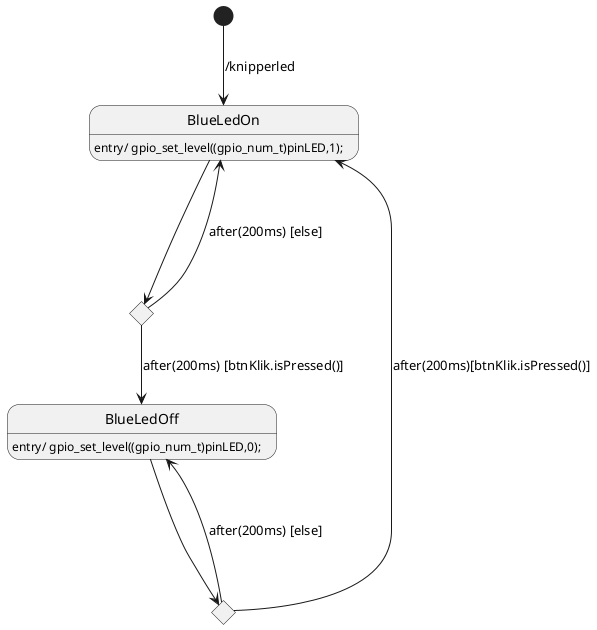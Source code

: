 ```plantuml
@startuml


[*] --> BlueLedOn : /knipperled


BlueLedOn : entry/ gpio_set_level((gpio_num_t)pinLED,1);
BlueLedOff : entry/ gpio_set_level((gpio_num_t)pinLED,0);

state c1 <<choice>>
state c2 <<choice>>

BlueLedOn --> c1 
c1 --> BlueLedOff : after(200ms) [btnKlik.isPressed()]
c1 ---> BlueLedOn : after(200ms) [else]
BlueLedOff --> c2 
c2 ---> BlueLedOn : after(200ms)[btnKlik.isPressed()]
c2 ---> BlueLedOff : after(200ms) [else]

@enduml
```
